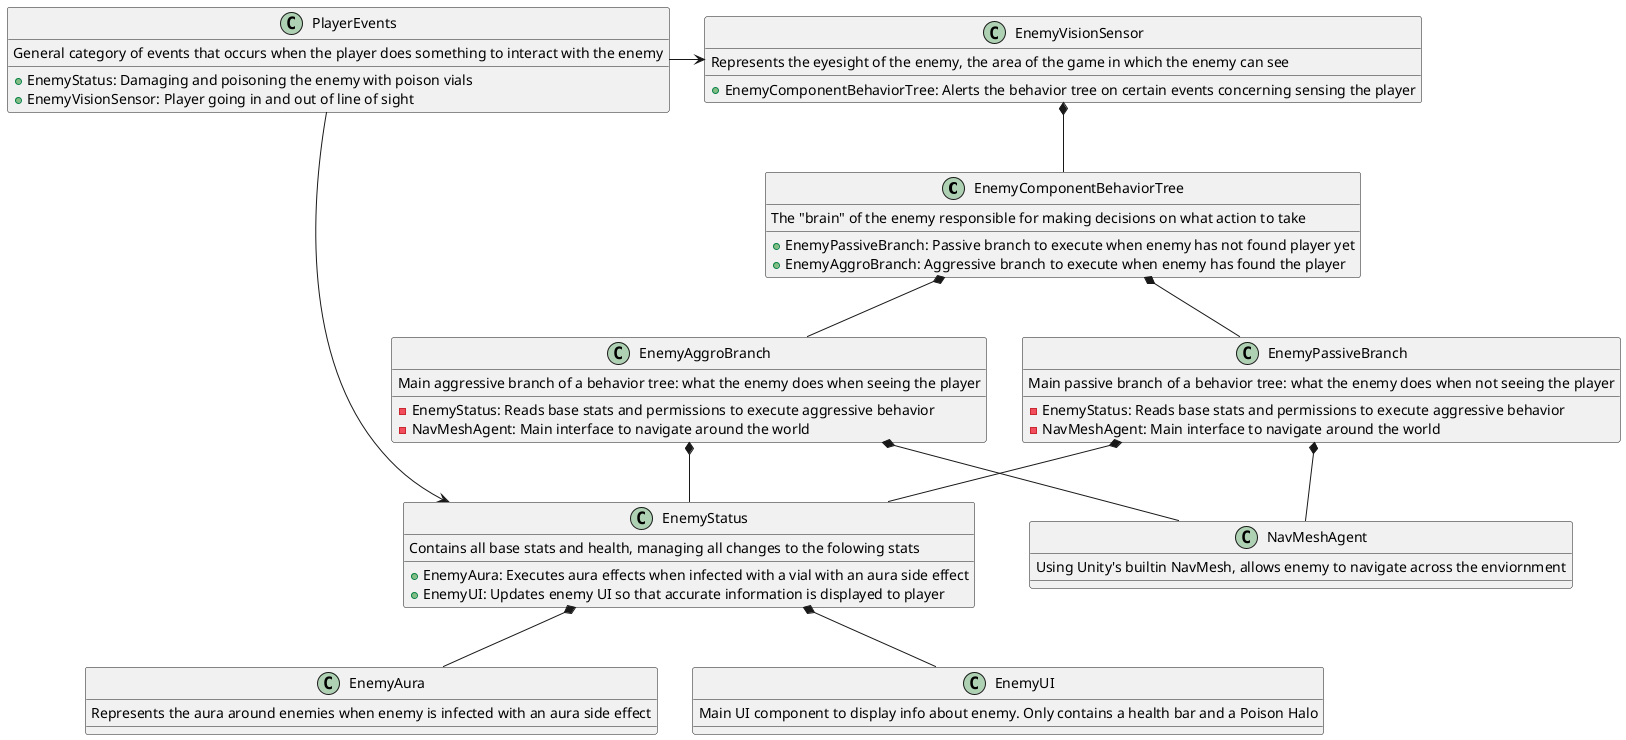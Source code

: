 @startuml

class EnemyComponentBehaviorTree {
    {field} The "brain" of the enemy responsible for making decisions on what action to take

    {method} + EnemyPassiveBranch: Passive branch to execute when enemy has not found player yet
    {method} + EnemyAggroBranch: Aggressive branch to execute when enemy has found the player
}

class EnemyStatus {
    {field} Contains all base stats and health, managing all changes to the folowing stats

    {method} + EnemyAura: Executes aura effects when infected with a vial with an aura side effect
    {method} + EnemyUI: Updates enemy UI so that accurate information is displayed to player
}

class EnemyAura {
    {field} Represents the aura around enemies when enemy is infected with an aura side effect
}

class EnemyVisionSensor {
    {field} Represents the eyesight of the enemy, the area of the game in which the enemy can see

    {method} + EnemyComponentBehaviorTree: Alerts the behavior tree on certain events concerning sensing the player
}

class PlayerEvents {
    {field} General category of events that occurs when the player does something to interact with the enemy

    {method} + EnemyStatus: Damaging and poisoning the enemy with poison vials
    {method} + EnemyVisionSensor: Player going in and out of line of sight
}

class EnemyUI {
    {field} Main UI component to display info about enemy. Only contains a health bar and a Poison Halo
}

class EnemyAggroBranch {
    {field} Main aggressive branch of a behavior tree: what the enemy does when seeing the player

    {method} - EnemyStatus: Reads base stats and permissions to execute aggressive behavior
    {method} - NavMeshAgent: Main interface to navigate around the world
}

class EnemyPassiveBranch {
    {field} Main passive branch of a behavior tree: what the enemy does when not seeing the player

    {method} - EnemyStatus: Reads base stats and permissions to execute aggressive behavior
    {method} - NavMeshAgent: Main interface to navigate around the world
}

class NavMeshAgent {
    {field} Using Unity's builtin NavMesh, allows enemy to navigate across the enviornment
}


EnemyComponentBehaviorTree *-- EnemyAggroBranch
EnemyComponentBehaviorTree *-- EnemyPassiveBranch

EnemyVisionSensor *-- EnemyComponentBehaviorTree

EnemyAggroBranch *-- EnemyStatus
EnemyAggroBranch *-- NavMeshAgent

EnemyPassiveBranch *-- EnemyStatus
EnemyPassiveBranch *-- NavMeshAgent

EnemyStatus *-- EnemyAura
EnemyStatus *-- EnemyUI

PlayerEvents -> EnemyVisionSensor
PlayerEvents -> EnemyStatus


@enduml